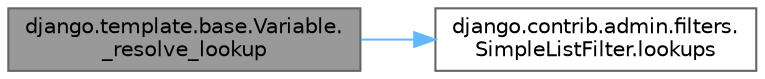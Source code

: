 digraph "django.template.base.Variable._resolve_lookup"
{
 // LATEX_PDF_SIZE
  bgcolor="transparent";
  edge [fontname=Helvetica,fontsize=10,labelfontname=Helvetica,labelfontsize=10];
  node [fontname=Helvetica,fontsize=10,shape=box,height=0.2,width=0.4];
  rankdir="LR";
  Node1 [id="Node000001",label="django.template.base.Variable.\l_resolve_lookup",height=0.2,width=0.4,color="gray40", fillcolor="grey60", style="filled", fontcolor="black",tooltip=" "];
  Node1 -> Node2 [id="edge1_Node000001_Node000002",color="steelblue1",style="solid",tooltip=" "];
  Node2 [id="Node000002",label="django.contrib.admin.filters.\lSimpleListFilter.lookups",height=0.2,width=0.4,color="grey40", fillcolor="white", style="filled",URL="$classdjango_1_1contrib_1_1admin_1_1filters_1_1_simple_list_filter.html#a8a109d401c0054e8b341994ecebf120c",tooltip=" "];
}
